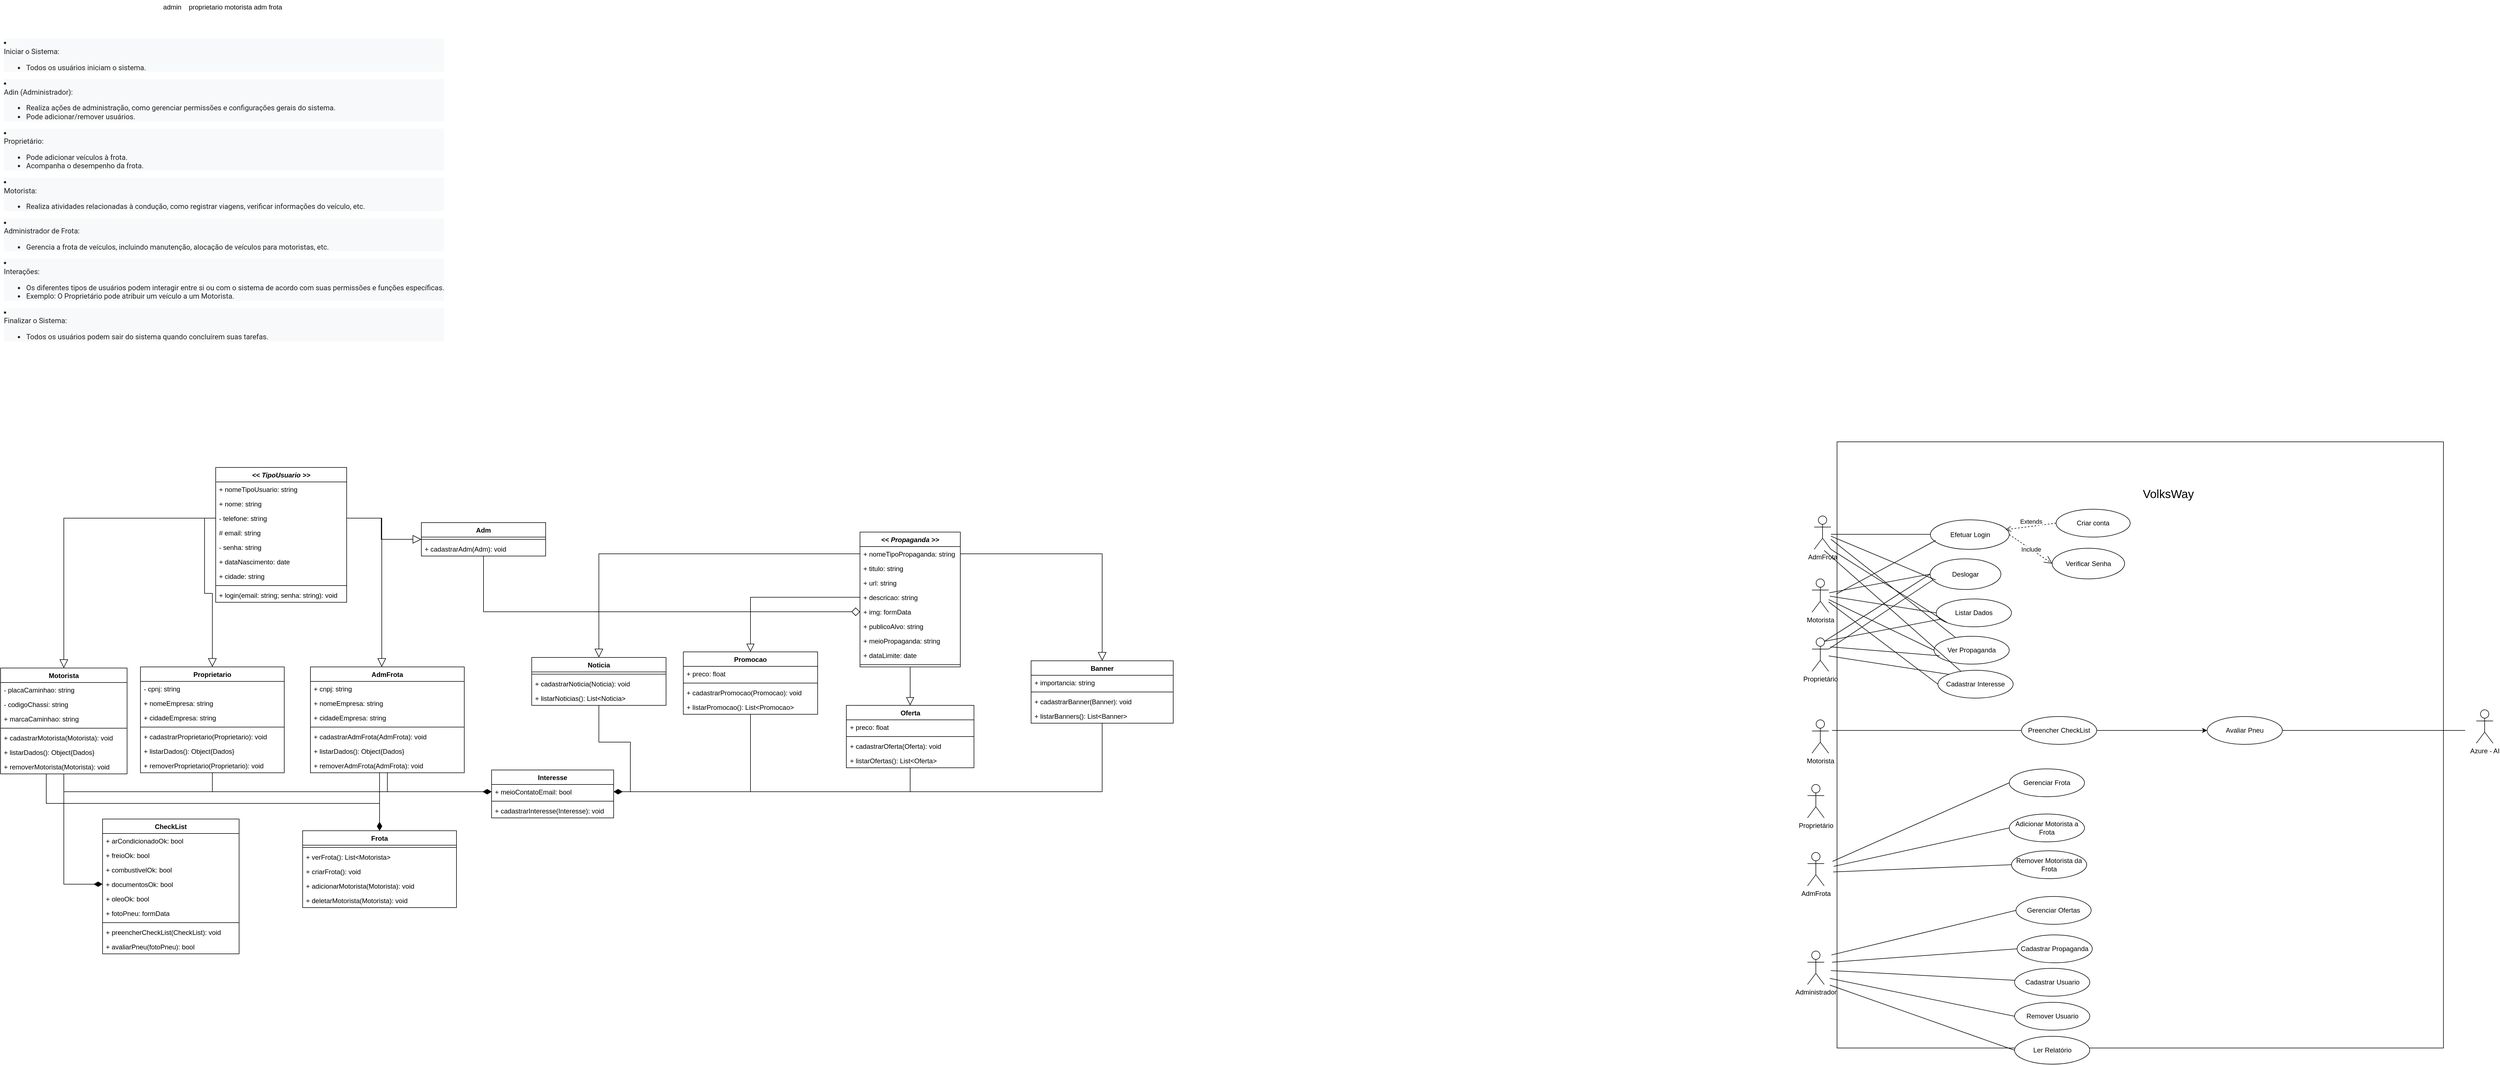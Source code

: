 <mxfile version="22.0.4" type="google">
  <diagram name="Página-1" id="E_1ykSsJVHaIM4XtL_8N">
    <mxGraphModel dx="1050" dy="1735" grid="0" gridSize="10" guides="1" tooltips="1" connect="1" arrows="1" fold="1" page="1" pageScale="1" pageWidth="827" pageHeight="1169" background="#ffffff" math="0" shadow="0">
      <root>
        <mxCell id="0" />
        <mxCell id="1" parent="0" />
        <mxCell id="jJXgG4rLRoXzvj5hFdKj-1" value="&lt;i&gt;&amp;lt;&amp;lt; TipoUsuario &amp;gt;&amp;gt;&lt;/i&gt;" style="swimlane;fontStyle=1;align=center;verticalAlign=top;childLayout=stackLayout;horizontal=1;startSize=26;horizontalStack=0;resizeParent=1;resizeParentMax=0;resizeLast=0;collapsible=1;marginBottom=0;whiteSpace=wrap;html=1;" parent="1" vertex="1">
          <mxGeometry x="452" y="-188" width="235" height="242" as="geometry" />
        </mxCell>
        <mxCell id="jJXgG4rLRoXzvj5hFdKj-2" value="+ nomeTipoUsuario: string" style="text;strokeColor=none;fillColor=none;align=left;verticalAlign=top;spacingLeft=4;spacingRight=4;overflow=hidden;rotatable=0;points=[[0,0.5],[1,0.5]];portConstraint=eastwest;whiteSpace=wrap;html=1;" parent="jJXgG4rLRoXzvj5hFdKj-1" vertex="1">
          <mxGeometry y="26" width="235" height="26" as="geometry" />
        </mxCell>
        <mxCell id="MscmROhSxtaktcneTCmm-2" value="+ nome: string" style="text;strokeColor=none;fillColor=none;align=left;verticalAlign=top;spacingLeft=4;spacingRight=4;overflow=hidden;rotatable=0;points=[[0,0.5],[1,0.5]];portConstraint=eastwest;whiteSpace=wrap;html=1;" parent="jJXgG4rLRoXzvj5hFdKj-1" vertex="1">
          <mxGeometry y="52" width="235" height="26" as="geometry" />
        </mxCell>
        <mxCell id="TmPLYbP-e1_Jye6LUo64-3" value="- telefone: string" style="text;strokeColor=none;fillColor=none;align=left;verticalAlign=top;spacingLeft=4;spacingRight=4;overflow=hidden;rotatable=0;points=[[0,0.5],[1,0.5]];portConstraint=eastwest;whiteSpace=wrap;html=1;" parent="jJXgG4rLRoXzvj5hFdKj-1" vertex="1">
          <mxGeometry y="78" width="235" height="26" as="geometry" />
        </mxCell>
        <mxCell id="TmPLYbP-e1_Jye6LUo64-4" value="# email: string" style="text;strokeColor=none;fillColor=none;align=left;verticalAlign=top;spacingLeft=4;spacingRight=4;overflow=hidden;rotatable=0;points=[[0,0.5],[1,0.5]];portConstraint=eastwest;whiteSpace=wrap;html=1;" parent="jJXgG4rLRoXzvj5hFdKj-1" vertex="1">
          <mxGeometry y="104" width="235" height="26" as="geometry" />
        </mxCell>
        <mxCell id="TmPLYbP-e1_Jye6LUo64-17" value="- senha: string" style="text;strokeColor=none;fillColor=none;align=left;verticalAlign=top;spacingLeft=4;spacingRight=4;overflow=hidden;rotatable=0;points=[[0,0.5],[1,0.5]];portConstraint=eastwest;whiteSpace=wrap;html=1;" parent="jJXgG4rLRoXzvj5hFdKj-1" vertex="1">
          <mxGeometry y="130" width="235" height="26" as="geometry" />
        </mxCell>
        <mxCell id="TmPLYbP-e1_Jye6LUo64-5" value="+ dataNascimento: date" style="text;strokeColor=none;fillColor=none;align=left;verticalAlign=top;spacingLeft=4;spacingRight=4;overflow=hidden;rotatable=0;points=[[0,0.5],[1,0.5]];portConstraint=eastwest;whiteSpace=wrap;html=1;" parent="jJXgG4rLRoXzvj5hFdKj-1" vertex="1">
          <mxGeometry y="156" width="235" height="26" as="geometry" />
        </mxCell>
        <mxCell id="V9j87DmK7X5E1ELELctv-38" value="+ cidade: string" style="text;strokeColor=none;fillColor=none;align=left;verticalAlign=top;spacingLeft=4;spacingRight=4;overflow=hidden;rotatable=0;points=[[0,0.5],[1,0.5]];portConstraint=eastwest;whiteSpace=wrap;html=1;" parent="jJXgG4rLRoXzvj5hFdKj-1" vertex="1">
          <mxGeometry y="182" width="235" height="26" as="geometry" />
        </mxCell>
        <mxCell id="jJXgG4rLRoXzvj5hFdKj-3" value="" style="line;strokeWidth=1;fillColor=none;align=left;verticalAlign=middle;spacingTop=-1;spacingLeft=3;spacingRight=3;rotatable=0;labelPosition=right;points=[];portConstraint=eastwest;strokeColor=inherit;" parent="jJXgG4rLRoXzvj5hFdKj-1" vertex="1">
          <mxGeometry y="208" width="235" height="8" as="geometry" />
        </mxCell>
        <mxCell id="MscmROhSxtaktcneTCmm-66" value="+ login(email: string; senha: string): void" style="text;strokeColor=none;fillColor=none;align=left;verticalAlign=top;spacingLeft=4;spacingRight=4;overflow=hidden;rotatable=0;points=[[0,0.5],[1,0.5]];portConstraint=eastwest;whiteSpace=wrap;html=1;" parent="jJXgG4rLRoXzvj5hFdKj-1" vertex="1">
          <mxGeometry y="216" width="235" height="26" as="geometry" />
        </mxCell>
        <mxCell id="MscmROhSxtaktcneTCmm-70" style="edgeStyle=orthogonalEdgeStyle;rounded=0;orthogonalLoop=1;jettySize=auto;html=1;entryX=0;entryY=0.5;entryDx=0;entryDy=0;endArrow=diamondThin;endFill=1;endSize=13;" parent="1" source="V9j87DmK7X5E1ELELctv-1" target="MscmROhSxtaktcneTCmm-53" edge="1">
          <mxGeometry relative="1" as="geometry" />
        </mxCell>
        <mxCell id="jyR6pTjeSXjP06zTGKZR-30" style="edgeStyle=orthogonalEdgeStyle;rounded=0;orthogonalLoop=1;jettySize=auto;html=1;endArrow=diamondThin;endFill=1;endSize=13;strokeWidth=1;startSize=13;" parent="1" source="V9j87DmK7X5E1ELELctv-1" target="jyR6pTjeSXjP06zTGKZR-7" edge="1">
          <mxGeometry relative="1" as="geometry">
            <Array as="points">
              <mxPoint x="746" y="381" />
              <mxPoint x="746" y="381" />
            </Array>
          </mxGeometry>
        </mxCell>
        <mxCell id="V9j87DmK7X5E1ELELctv-1" value="AdmFrota" style="swimlane;fontStyle=1;align=center;verticalAlign=top;childLayout=stackLayout;horizontal=1;startSize=26;horizontalStack=0;resizeParent=1;resizeParentMax=0;resizeLast=0;collapsible=1;marginBottom=0;whiteSpace=wrap;html=1;" parent="1" vertex="1">
          <mxGeometry x="622" y="170" width="276" height="190" as="geometry" />
        </mxCell>
        <mxCell id="V9j87DmK7X5E1ELELctv-2" value="+ cnpj: string" style="text;strokeColor=none;fillColor=none;align=left;verticalAlign=top;spacingLeft=4;spacingRight=4;overflow=hidden;rotatable=0;points=[[0,0.5],[1,0.5]];portConstraint=eastwest;whiteSpace=wrap;html=1;" parent="V9j87DmK7X5E1ELELctv-1" vertex="1">
          <mxGeometry y="26" width="276" height="26" as="geometry" />
        </mxCell>
        <mxCell id="MscmROhSxtaktcneTCmm-7" value="+&amp;nbsp;nomeEmpresa: string" style="text;strokeColor=none;fillColor=none;align=left;verticalAlign=top;spacingLeft=4;spacingRight=4;overflow=hidden;rotatable=0;points=[[0,0.5],[1,0.5]];portConstraint=eastwest;whiteSpace=wrap;html=1;" parent="V9j87DmK7X5E1ELELctv-1" vertex="1">
          <mxGeometry y="52" width="276" height="26" as="geometry" />
        </mxCell>
        <mxCell id="MscmROhSxtaktcneTCmm-10" value="+ cidadeEmpresa: string" style="text;strokeColor=none;fillColor=none;align=left;verticalAlign=top;spacingLeft=4;spacingRight=4;overflow=hidden;rotatable=0;points=[[0,0.5],[1,0.5]];portConstraint=eastwest;whiteSpace=wrap;html=1;" parent="V9j87DmK7X5E1ELELctv-1" vertex="1">
          <mxGeometry y="78" width="276" height="26" as="geometry" />
        </mxCell>
        <mxCell id="V9j87DmK7X5E1ELELctv-3" value="" style="line;strokeWidth=1;fillColor=none;align=left;verticalAlign=middle;spacingTop=-1;spacingLeft=3;spacingRight=3;rotatable=0;labelPosition=right;points=[];portConstraint=eastwest;strokeColor=inherit;" parent="V9j87DmK7X5E1ELELctv-1" vertex="1">
          <mxGeometry y="104" width="276" height="8" as="geometry" />
        </mxCell>
        <mxCell id="V9j87DmK7X5E1ELELctv-4" value="+ cadastrarAdmFrota(AdmFrota): void" style="text;strokeColor=none;fillColor=none;align=left;verticalAlign=top;spacingLeft=4;spacingRight=4;overflow=hidden;rotatable=0;points=[[0,0.5],[1,0.5]];portConstraint=eastwest;whiteSpace=wrap;html=1;" parent="V9j87DmK7X5E1ELELctv-1" vertex="1">
          <mxGeometry y="112" width="276" height="26" as="geometry" />
        </mxCell>
        <mxCell id="MscmROhSxtaktcneTCmm-67" value="+ listarDados(): Object{Dados}" style="text;strokeColor=none;fillColor=none;align=left;verticalAlign=top;spacingLeft=4;spacingRight=4;overflow=hidden;rotatable=0;points=[[0,0.5],[1,0.5]];portConstraint=eastwest;whiteSpace=wrap;html=1;" parent="V9j87DmK7X5E1ELELctv-1" vertex="1">
          <mxGeometry y="138" width="276" height="26" as="geometry" />
        </mxCell>
        <mxCell id="jyR6pTjeSXjP06zTGKZR-2" value="+ removerAdmFrota(AdmFrota): void" style="text;strokeColor=none;fillColor=none;align=left;verticalAlign=top;spacingLeft=4;spacingRight=4;overflow=hidden;rotatable=0;points=[[0,0.5],[1,0.5]];portConstraint=eastwest;whiteSpace=wrap;html=1;" parent="V9j87DmK7X5E1ELELctv-1" vertex="1">
          <mxGeometry y="164" width="276" height="26" as="geometry" />
        </mxCell>
        <mxCell id="MscmROhSxtaktcneTCmm-71" style="edgeStyle=orthogonalEdgeStyle;rounded=0;orthogonalLoop=1;jettySize=auto;html=1;entryX=0;entryY=0.5;entryDx=0;entryDy=0;endArrow=diamondThin;endFill=1;endSize=13;" parent="1" source="V9j87DmK7X5E1ELELctv-5" target="MscmROhSxtaktcneTCmm-53" edge="1">
          <mxGeometry relative="1" as="geometry">
            <mxPoint x="496" y="706.0" as="targetPoint" />
          </mxGeometry>
        </mxCell>
        <mxCell id="V9j87DmK7X5E1ELELctv-5" value="Proprietario" style="swimlane;fontStyle=1;align=center;verticalAlign=top;childLayout=stackLayout;horizontal=1;startSize=26;horizontalStack=0;resizeParent=1;resizeParentMax=0;resizeLast=0;collapsible=1;marginBottom=0;whiteSpace=wrap;html=1;" parent="1" vertex="1">
          <mxGeometry x="317" y="170" width="258" height="190" as="geometry" />
        </mxCell>
        <mxCell id="V9j87DmK7X5E1ELELctv-6" value="- cpnj: string" style="text;strokeColor=none;fillColor=none;align=left;verticalAlign=top;spacingLeft=4;spacingRight=4;overflow=hidden;rotatable=0;points=[[0,0.5],[1,0.5]];portConstraint=eastwest;whiteSpace=wrap;html=1;" parent="V9j87DmK7X5E1ELELctv-5" vertex="1">
          <mxGeometry y="26" width="258" height="26" as="geometry" />
        </mxCell>
        <mxCell id="MscmROhSxtaktcneTCmm-5" value="+&amp;nbsp;nomeEmpresa: string" style="text;strokeColor=none;fillColor=none;align=left;verticalAlign=top;spacingLeft=4;spacingRight=4;overflow=hidden;rotatable=0;points=[[0,0.5],[1,0.5]];portConstraint=eastwest;whiteSpace=wrap;html=1;" parent="V9j87DmK7X5E1ELELctv-5" vertex="1">
          <mxGeometry y="52" width="258" height="26" as="geometry" />
        </mxCell>
        <mxCell id="MscmROhSxtaktcneTCmm-6" value="+ cidadeEmpresa: string" style="text;strokeColor=none;fillColor=none;align=left;verticalAlign=top;spacingLeft=4;spacingRight=4;overflow=hidden;rotatable=0;points=[[0,0.5],[1,0.5]];portConstraint=eastwest;whiteSpace=wrap;html=1;" parent="V9j87DmK7X5E1ELELctv-5" vertex="1">
          <mxGeometry y="78" width="258" height="26" as="geometry" />
        </mxCell>
        <mxCell id="V9j87DmK7X5E1ELELctv-7" value="" style="line;strokeWidth=1;fillColor=none;align=left;verticalAlign=middle;spacingTop=-1;spacingLeft=3;spacingRight=3;rotatable=0;labelPosition=right;points=[];portConstraint=eastwest;strokeColor=inherit;" parent="V9j87DmK7X5E1ELELctv-5" vertex="1">
          <mxGeometry y="104" width="258" height="8" as="geometry" />
        </mxCell>
        <mxCell id="V9j87DmK7X5E1ELELctv-8" value="+ cadastrarProprietario(Proprietario): void" style="text;strokeColor=none;fillColor=none;align=left;verticalAlign=top;spacingLeft=4;spacingRight=4;overflow=hidden;rotatable=0;points=[[0,0.5],[1,0.5]];portConstraint=eastwest;whiteSpace=wrap;html=1;" parent="V9j87DmK7X5E1ELELctv-5" vertex="1">
          <mxGeometry y="112" width="258" height="26" as="geometry" />
        </mxCell>
        <mxCell id="MscmROhSxtaktcneTCmm-68" value="+ listarDados(): Object{Dados}" style="text;strokeColor=none;fillColor=none;align=left;verticalAlign=top;spacingLeft=4;spacingRight=4;overflow=hidden;rotatable=0;points=[[0,0.5],[1,0.5]];portConstraint=eastwest;whiteSpace=wrap;html=1;" parent="V9j87DmK7X5E1ELELctv-5" vertex="1">
          <mxGeometry y="138" width="258" height="26" as="geometry" />
        </mxCell>
        <mxCell id="jyR6pTjeSXjP06zTGKZR-3" value="+ removerProprietario(Proprietario): void" style="text;strokeColor=none;fillColor=none;align=left;verticalAlign=top;spacingLeft=4;spacingRight=4;overflow=hidden;rotatable=0;points=[[0,0.5],[1,0.5]];portConstraint=eastwest;whiteSpace=wrap;html=1;" parent="V9j87DmK7X5E1ELELctv-5" vertex="1">
          <mxGeometry y="164" width="258" height="26" as="geometry" />
        </mxCell>
        <mxCell id="MscmROhSxtaktcneTCmm-73" style="edgeStyle=orthogonalEdgeStyle;rounded=0;orthogonalLoop=1;jettySize=auto;html=1;entryX=0;entryY=0.5;entryDx=0;entryDy=0;strokeWidth=1;endArrow=diamondThin;endFill=1;endSize=13;" parent="1" source="V9j87DmK7X5E1ELELctv-9" target="MscmROhSxtaktcneTCmm-53" edge="1">
          <mxGeometry relative="1" as="geometry" />
        </mxCell>
        <mxCell id="MscmROhSxtaktcneTCmm-82" style="edgeStyle=orthogonalEdgeStyle;rounded=0;orthogonalLoop=1;jettySize=auto;html=1;entryX=0;entryY=0.5;entryDx=0;entryDy=0;endArrow=diamondThin;endFill=1;endSize=13;" parent="1" source="V9j87DmK7X5E1ELELctv-9" target="MscmROhSxtaktcneTCmm-85" edge="1">
          <mxGeometry relative="1" as="geometry" />
        </mxCell>
        <mxCell id="jyR6pTjeSXjP06zTGKZR-31" style="edgeStyle=orthogonalEdgeStyle;rounded=0;orthogonalLoop=1;jettySize=auto;html=1;endArrow=diamondThin;endFill=1;endSize=13;" parent="1" source="V9j87DmK7X5E1ELELctv-9" target="jyR6pTjeSXjP06zTGKZR-7" edge="1">
          <mxGeometry relative="1" as="geometry">
            <Array as="points">
              <mxPoint x="148" y="415" />
              <mxPoint x="746" y="415" />
            </Array>
          </mxGeometry>
        </mxCell>
        <mxCell id="V9j87DmK7X5E1ELELctv-9" value="Motorista" style="swimlane;fontStyle=1;align=center;verticalAlign=top;childLayout=stackLayout;horizontal=1;startSize=26;horizontalStack=0;resizeParent=1;resizeParentMax=0;resizeLast=0;collapsible=1;marginBottom=0;whiteSpace=wrap;html=1;" parent="1" vertex="1">
          <mxGeometry x="66" y="172" width="227" height="190" as="geometry" />
        </mxCell>
        <mxCell id="V9j87DmK7X5E1ELELctv-10" value="- placaCaminhao: string" style="text;strokeColor=none;fillColor=none;align=left;verticalAlign=top;spacingLeft=4;spacingRight=4;overflow=hidden;rotatable=0;points=[[0,0.5],[1,0.5]];portConstraint=eastwest;whiteSpace=wrap;html=1;" parent="V9j87DmK7X5E1ELELctv-9" vertex="1">
          <mxGeometry y="26" width="227" height="26" as="geometry" />
        </mxCell>
        <mxCell id="MscmROhSxtaktcneTCmm-3" value="- codigoChassi: string" style="text;strokeColor=none;fillColor=none;align=left;verticalAlign=top;spacingLeft=4;spacingRight=4;overflow=hidden;rotatable=0;points=[[0,0.5],[1,0.5]];portConstraint=eastwest;whiteSpace=wrap;html=1;" parent="V9j87DmK7X5E1ELELctv-9" vertex="1">
          <mxGeometry y="52" width="227" height="26" as="geometry" />
        </mxCell>
        <mxCell id="MscmROhSxtaktcneTCmm-4" value="+ marcaCaminhao: string" style="text;strokeColor=none;fillColor=none;align=left;verticalAlign=top;spacingLeft=4;spacingRight=4;overflow=hidden;rotatable=0;points=[[0,0.5],[1,0.5]];portConstraint=eastwest;whiteSpace=wrap;html=1;" parent="V9j87DmK7X5E1ELELctv-9" vertex="1">
          <mxGeometry y="78" width="227" height="26" as="geometry" />
        </mxCell>
        <mxCell id="V9j87DmK7X5E1ELELctv-11" value="" style="line;strokeWidth=1;fillColor=none;align=left;verticalAlign=middle;spacingTop=-1;spacingLeft=3;spacingRight=3;rotatable=0;labelPosition=right;points=[];portConstraint=eastwest;strokeColor=inherit;" parent="V9j87DmK7X5E1ELELctv-9" vertex="1">
          <mxGeometry y="104" width="227" height="8" as="geometry" />
        </mxCell>
        <mxCell id="V9j87DmK7X5E1ELELctv-12" value="+ cadastrarMotorista(Motorista): void" style="text;strokeColor=none;fillColor=none;align=left;verticalAlign=top;spacingLeft=4;spacingRight=4;overflow=hidden;rotatable=0;points=[[0,0.5],[1,0.5]];portConstraint=eastwest;whiteSpace=wrap;html=1;" parent="V9j87DmK7X5E1ELELctv-9" vertex="1">
          <mxGeometry y="112" width="227" height="26" as="geometry" />
        </mxCell>
        <mxCell id="MscmROhSxtaktcneTCmm-69" value="+ listarDados(): Object{Dados}" style="text;strokeColor=none;fillColor=none;align=left;verticalAlign=top;spacingLeft=4;spacingRight=4;overflow=hidden;rotatable=0;points=[[0,0.5],[1,0.5]];portConstraint=eastwest;whiteSpace=wrap;html=1;" parent="V9j87DmK7X5E1ELELctv-9" vertex="1">
          <mxGeometry y="138" width="227" height="26" as="geometry" />
        </mxCell>
        <mxCell id="jyR6pTjeSXjP06zTGKZR-4" value="+ removerMotorista(Motorista): void" style="text;strokeColor=none;fillColor=none;align=left;verticalAlign=top;spacingLeft=4;spacingRight=4;overflow=hidden;rotatable=0;points=[[0,0.5],[1,0.5]];portConstraint=eastwest;whiteSpace=wrap;html=1;" parent="V9j87DmK7X5E1ELELctv-9" vertex="1">
          <mxGeometry y="164" width="227" height="26" as="geometry" />
        </mxCell>
        <mxCell id="MscmROhSxtaktcneTCmm-46" style="edgeStyle=orthogonalEdgeStyle;rounded=0;orthogonalLoop=1;jettySize=auto;html=1;endArrow=diamond;endFill=0;endSize=13;" parent="1" source="V9j87DmK7X5E1ELELctv-13" target="MscmROhSxtaktcneTCmm-43" edge="1">
          <mxGeometry relative="1" as="geometry" />
        </mxCell>
        <mxCell id="V9j87DmK7X5E1ELELctv-13" value="Adm" style="swimlane;fontStyle=1;align=center;verticalAlign=top;childLayout=stackLayout;horizontal=1;startSize=26;horizontalStack=0;resizeParent=1;resizeParentMax=0;resizeLast=0;collapsible=1;marginBottom=0;whiteSpace=wrap;html=1;" parent="1" vertex="1">
          <mxGeometry x="821" y="-89" width="223" height="60" as="geometry" />
        </mxCell>
        <mxCell id="V9j87DmK7X5E1ELELctv-15" value="" style="line;strokeWidth=1;fillColor=none;align=left;verticalAlign=middle;spacingTop=-1;spacingLeft=3;spacingRight=3;rotatable=0;labelPosition=right;points=[];portConstraint=eastwest;strokeColor=inherit;" parent="V9j87DmK7X5E1ELELctv-13" vertex="1">
          <mxGeometry y="26" width="223" height="8" as="geometry" />
        </mxCell>
        <mxCell id="V9j87DmK7X5E1ELELctv-16" value="+ cadastrarAdm(Adm): void" style="text;strokeColor=none;fillColor=none;align=left;verticalAlign=top;spacingLeft=4;spacingRight=4;overflow=hidden;rotatable=0;points=[[0,0.5],[1,0.5]];portConstraint=eastwest;whiteSpace=wrap;html=1;" parent="V9j87DmK7X5E1ELELctv-13" vertex="1">
          <mxGeometry y="34" width="223" height="26" as="geometry" />
        </mxCell>
        <mxCell id="MscmROhSxtaktcneTCmm-74" style="edgeStyle=orthogonalEdgeStyle;rounded=0;orthogonalLoop=1;jettySize=auto;html=1;entryX=1;entryY=0.5;entryDx=0;entryDy=0;endSize=13;endArrow=diamondThin;endFill=1;" parent="1" source="V9j87DmK7X5E1ELELctv-17" target="MscmROhSxtaktcneTCmm-53" edge="1">
          <mxGeometry relative="1" as="geometry" />
        </mxCell>
        <mxCell id="V9j87DmK7X5E1ELELctv-17" value="Noticia" style="swimlane;fontStyle=1;align=center;verticalAlign=top;childLayout=stackLayout;horizontal=1;startSize=26;horizontalStack=0;resizeParent=1;resizeParentMax=0;resizeLast=0;collapsible=1;marginBottom=0;whiteSpace=wrap;html=1;" parent="1" vertex="1">
          <mxGeometry x="1019" y="153" width="241" height="86" as="geometry" />
        </mxCell>
        <mxCell id="V9j87DmK7X5E1ELELctv-19" value="" style="line;strokeWidth=1;fillColor=none;align=left;verticalAlign=middle;spacingTop=-1;spacingLeft=3;spacingRight=3;rotatable=0;labelPosition=right;points=[];portConstraint=eastwest;strokeColor=inherit;" parent="V9j87DmK7X5E1ELELctv-17" vertex="1">
          <mxGeometry y="26" width="241" height="8" as="geometry" />
        </mxCell>
        <mxCell id="V9j87DmK7X5E1ELELctv-20" value="+ cadastrarNoticia(Noticia): void" style="text;strokeColor=none;fillColor=none;align=left;verticalAlign=top;spacingLeft=4;spacingRight=4;overflow=hidden;rotatable=0;points=[[0,0.5],[1,0.5]];portConstraint=eastwest;whiteSpace=wrap;html=1;" parent="V9j87DmK7X5E1ELELctv-17" vertex="1">
          <mxGeometry y="34" width="241" height="26" as="geometry" />
        </mxCell>
        <mxCell id="MscmROhSxtaktcneTCmm-56" value="+ listarNoticias(): List&amp;lt;Noticia&amp;gt;&amp;nbsp;" style="text;strokeColor=none;fillColor=none;align=left;verticalAlign=top;spacingLeft=4;spacingRight=4;overflow=hidden;rotatable=0;points=[[0,0.5],[1,0.5]];portConstraint=eastwest;whiteSpace=wrap;html=1;" parent="V9j87DmK7X5E1ELELctv-17" vertex="1">
          <mxGeometry y="60" width="241" height="26" as="geometry" />
        </mxCell>
        <mxCell id="MscmROhSxtaktcneTCmm-75" style="edgeStyle=orthogonalEdgeStyle;rounded=0;orthogonalLoop=1;jettySize=auto;html=1;endArrow=diamondThin;endFill=1;endSize=13;" parent="1" source="V9j87DmK7X5E1ELELctv-21" target="MscmROhSxtaktcneTCmm-53" edge="1">
          <mxGeometry relative="1" as="geometry" />
        </mxCell>
        <mxCell id="V9j87DmK7X5E1ELELctv-21" value="Promocao" style="swimlane;fontStyle=1;align=center;verticalAlign=top;childLayout=stackLayout;horizontal=1;startSize=26;horizontalStack=0;resizeParent=1;resizeParentMax=0;resizeLast=0;collapsible=1;marginBottom=0;whiteSpace=wrap;html=1;" parent="1" vertex="1">
          <mxGeometry x="1291" y="143" width="241" height="112" as="geometry" />
        </mxCell>
        <mxCell id="MscmROhSxtaktcneTCmm-34" value="+ preco: float" style="text;strokeColor=none;fillColor=none;align=left;verticalAlign=top;spacingLeft=4;spacingRight=4;overflow=hidden;rotatable=0;points=[[0,0.5],[1,0.5]];portConstraint=eastwest;whiteSpace=wrap;html=1;" parent="V9j87DmK7X5E1ELELctv-21" vertex="1">
          <mxGeometry y="26" width="241" height="26" as="geometry" />
        </mxCell>
        <mxCell id="V9j87DmK7X5E1ELELctv-23" value="" style="line;strokeWidth=1;fillColor=none;align=left;verticalAlign=middle;spacingTop=-1;spacingLeft=3;spacingRight=3;rotatable=0;labelPosition=right;points=[];portConstraint=eastwest;strokeColor=inherit;" parent="V9j87DmK7X5E1ELELctv-21" vertex="1">
          <mxGeometry y="52" width="241" height="8" as="geometry" />
        </mxCell>
        <mxCell id="V9j87DmK7X5E1ELELctv-24" value="+ cadastrarPromocao(Promocao): void" style="text;strokeColor=none;fillColor=none;align=left;verticalAlign=top;spacingLeft=4;spacingRight=4;overflow=hidden;rotatable=0;points=[[0,0.5],[1,0.5]];portConstraint=eastwest;whiteSpace=wrap;html=1;" parent="V9j87DmK7X5E1ELELctv-21" vertex="1">
          <mxGeometry y="60" width="241" height="26" as="geometry" />
        </mxCell>
        <mxCell id="MscmROhSxtaktcneTCmm-57" value="+ listarPromocao(): List&amp;lt;Promocao&amp;gt;&amp;nbsp;" style="text;strokeColor=none;fillColor=none;align=left;verticalAlign=top;spacingLeft=4;spacingRight=4;overflow=hidden;rotatable=0;points=[[0,0.5],[1,0.5]];portConstraint=eastwest;whiteSpace=wrap;html=1;" parent="V9j87DmK7X5E1ELELctv-21" vertex="1">
          <mxGeometry y="86" width="241" height="26" as="geometry" />
        </mxCell>
        <mxCell id="MscmROhSxtaktcneTCmm-76" style="edgeStyle=orthogonalEdgeStyle;rounded=0;orthogonalLoop=1;jettySize=auto;html=1;endSize=13;endArrow=diamondThin;endFill=1;" parent="1" source="V9j87DmK7X5E1ELELctv-29" target="MscmROhSxtaktcneTCmm-53" edge="1">
          <mxGeometry relative="1" as="geometry" />
        </mxCell>
        <mxCell id="V9j87DmK7X5E1ELELctv-29" value="Oferta" style="swimlane;fontStyle=1;align=center;verticalAlign=top;childLayout=stackLayout;horizontal=1;startSize=26;horizontalStack=0;resizeParent=1;resizeParentMax=0;resizeLast=0;collapsible=1;marginBottom=0;whiteSpace=wrap;html=1;" parent="1" vertex="1">
          <mxGeometry x="1583.5" y="239" width="229" height="112" as="geometry" />
        </mxCell>
        <mxCell id="MscmROhSxtaktcneTCmm-48" value="+ preco: float" style="text;strokeColor=none;fillColor=none;align=left;verticalAlign=top;spacingLeft=4;spacingRight=4;overflow=hidden;rotatable=0;points=[[0,0.5],[1,0.5]];portConstraint=eastwest;whiteSpace=wrap;html=1;" parent="V9j87DmK7X5E1ELELctv-29" vertex="1">
          <mxGeometry y="26" width="229" height="26" as="geometry" />
        </mxCell>
        <mxCell id="V9j87DmK7X5E1ELELctv-31" value="" style="line;strokeWidth=1;fillColor=none;align=left;verticalAlign=middle;spacingTop=-1;spacingLeft=3;spacingRight=3;rotatable=0;labelPosition=right;points=[];portConstraint=eastwest;strokeColor=inherit;" parent="V9j87DmK7X5E1ELELctv-29" vertex="1">
          <mxGeometry y="52" width="229" height="8" as="geometry" />
        </mxCell>
        <mxCell id="V9j87DmK7X5E1ELELctv-32" value="+ cadastrarOferta(Oferta): void" style="text;strokeColor=none;fillColor=none;align=left;verticalAlign=top;spacingLeft=4;spacingRight=4;overflow=hidden;rotatable=0;points=[[0,0.5],[1,0.5]];portConstraint=eastwest;whiteSpace=wrap;html=1;" parent="V9j87DmK7X5E1ELELctv-29" vertex="1">
          <mxGeometry y="60" width="229" height="26" as="geometry" />
        </mxCell>
        <mxCell id="MscmROhSxtaktcneTCmm-58" value="+ listarOfertas(): List&amp;lt;Oferta&amp;gt;&amp;nbsp;" style="text;strokeColor=none;fillColor=none;align=left;verticalAlign=top;spacingLeft=4;spacingRight=4;overflow=hidden;rotatable=0;points=[[0,0.5],[1,0.5]];portConstraint=eastwest;whiteSpace=wrap;html=1;" parent="V9j87DmK7X5E1ELELctv-29" vertex="1">
          <mxGeometry y="86" width="229" height="26" as="geometry" />
        </mxCell>
        <mxCell id="MEF3tBxahbzels4HYro4-2" value="&lt;li style=&quot;-webkit-tap-highlight-color: transparent; color: rgba(0, 0, 0, 0.87); font-family: Roboto, Helvetica, Arial, sans-serif; font-size: 13px; background-color: rgb(248, 249, 250);&quot;&gt;&lt;p style=&quot;-webkit-tap-highlight-color: transparent; margin: 0px;&quot;&gt;Iniciar o Sistema:&lt;/p&gt;&lt;ul style=&quot;-webkit-tap-highlight-color: transparent; list-style-position: initial; list-style-image: initial; margin: 1em 0px; padding: 0px 0px 0px 40px;&quot;&gt;&lt;li style=&quot;-webkit-tap-highlight-color: transparent;&quot;&gt;Todos os usuários iniciam o sistema.&lt;/li&gt;&lt;/ul&gt;&lt;/li&gt;&lt;li style=&quot;-webkit-tap-highlight-color: transparent; color: rgba(0, 0, 0, 0.87); font-family: Roboto, Helvetica, Arial, sans-serif; font-size: 13px; background-color: rgb(248, 249, 250);&quot;&gt;&lt;p style=&quot;-webkit-tap-highlight-color: transparent; margin: 0px;&quot;&gt;&lt;span style=&quot;-webkit-tap-highlight-color: transparent;&quot;&gt;Adin (Administrador)&lt;/span&gt;:&lt;/p&gt;&lt;ul style=&quot;-webkit-tap-highlight-color: transparent; list-style-position: initial; list-style-image: initial; margin: 1em 0px; padding: 0px 0px 0px 40px;&quot;&gt;&lt;li style=&quot;-webkit-tap-highlight-color: transparent;&quot;&gt;Realiza ações de administração, como gerenciar permissões e configurações gerais do sistema.&lt;/li&gt;&lt;li style=&quot;-webkit-tap-highlight-color: transparent;&quot;&gt;Pode adicionar/remover usuários.&lt;/li&gt;&lt;/ul&gt;&lt;/li&gt;&lt;li style=&quot;-webkit-tap-highlight-color: transparent; color: rgba(0, 0, 0, 0.87); font-family: Roboto, Helvetica, Arial, sans-serif; font-size: 13px; background-color: rgb(248, 249, 250);&quot;&gt;&lt;p style=&quot;-webkit-tap-highlight-color: transparent; margin: 0px;&quot;&gt;&lt;span style=&quot;-webkit-tap-highlight-color: transparent;&quot;&gt;Proprietário&lt;/span&gt;:&lt;/p&gt;&lt;ul style=&quot;-webkit-tap-highlight-color: transparent; list-style-position: initial; list-style-image: initial; margin: 1em 0px; padding: 0px 0px 0px 40px;&quot;&gt;&lt;li style=&quot;-webkit-tap-highlight-color: transparent;&quot;&gt;Pode adicionar veículos à frota.&lt;/li&gt;&lt;li style=&quot;-webkit-tap-highlight-color: transparent;&quot;&gt;Acompanha o desempenho da frota.&lt;/li&gt;&lt;/ul&gt;&lt;/li&gt;&lt;li style=&quot;-webkit-tap-highlight-color: transparent; color: rgba(0, 0, 0, 0.87); font-family: Roboto, Helvetica, Arial, sans-serif; font-size: 13px; background-color: rgb(248, 249, 250);&quot;&gt;&lt;p style=&quot;-webkit-tap-highlight-color: transparent; margin: 0px;&quot;&gt;&lt;span style=&quot;-webkit-tap-highlight-color: transparent;&quot;&gt;Motorista&lt;/span&gt;:&lt;/p&gt;&lt;ul style=&quot;-webkit-tap-highlight-color: transparent; list-style-position: initial; list-style-image: initial; margin: 1em 0px; padding: 0px 0px 0px 40px;&quot;&gt;&lt;li style=&quot;-webkit-tap-highlight-color: transparent;&quot;&gt;Realiza atividades relacionadas à condução, como registrar viagens, verificar informações do veículo, etc.&lt;/li&gt;&lt;/ul&gt;&lt;/li&gt;&lt;li style=&quot;-webkit-tap-highlight-color: transparent; color: rgba(0, 0, 0, 0.87); font-family: Roboto, Helvetica, Arial, sans-serif; font-size: 13px; background-color: rgb(248, 249, 250);&quot;&gt;&lt;p style=&quot;-webkit-tap-highlight-color: transparent; margin: 0px;&quot;&gt;&lt;span style=&quot;-webkit-tap-highlight-color: transparent;&quot;&gt;Administrador de Frota&lt;/span&gt;:&lt;/p&gt;&lt;ul style=&quot;-webkit-tap-highlight-color: transparent; list-style-position: initial; list-style-image: initial; margin: 1em 0px; padding: 0px 0px 0px 40px;&quot;&gt;&lt;li style=&quot;-webkit-tap-highlight-color: transparent;&quot;&gt;Gerencia a frota de veículos, incluindo manutenção, alocação de veículos para motoristas, etc.&lt;/li&gt;&lt;/ul&gt;&lt;/li&gt;&lt;li style=&quot;-webkit-tap-highlight-color: transparent; color: rgba(0, 0, 0, 0.87); font-family: Roboto, Helvetica, Arial, sans-serif; font-size: 13px; background-color: rgb(248, 249, 250);&quot;&gt;&lt;p style=&quot;-webkit-tap-highlight-color: transparent; margin: 0px;&quot;&gt;&lt;span style=&quot;-webkit-tap-highlight-color: transparent;&quot;&gt;Interações&lt;/span&gt;:&lt;/p&gt;&lt;ul style=&quot;-webkit-tap-highlight-color: transparent; list-style-position: initial; list-style-image: initial; margin: 1em 0px; padding: 0px 0px 0px 40px;&quot;&gt;&lt;li style=&quot;-webkit-tap-highlight-color: transparent;&quot;&gt;Os diferentes tipos de usuários podem interagir entre si ou com o sistema de acordo com suas permissões e funções específicas.&lt;/li&gt;&lt;li style=&quot;-webkit-tap-highlight-color: transparent;&quot;&gt;Exemplo: O Proprietário pode atribuir um veículo a um Motorista.&lt;/li&gt;&lt;/ul&gt;&lt;/li&gt;&lt;li style=&quot;-webkit-tap-highlight-color: transparent; color: rgba(0, 0, 0, 0.87); font-family: Roboto, Helvetica, Arial, sans-serif; font-size: 13px; background-color: rgb(248, 249, 250);&quot;&gt;&lt;p style=&quot;-webkit-tap-highlight-color: transparent; margin: 0px;&quot;&gt;&lt;span style=&quot;-webkit-tap-highlight-color: transparent;&quot;&gt;Finalizar o Sistema&lt;/span&gt;:&lt;/p&gt;&lt;ul style=&quot;-webkit-tap-highlight-color: transparent; list-style-position: initial; list-style-image: initial; margin: 1em 0px; padding: 0px 0px 0px 40px;&quot;&gt;&lt;li style=&quot;-webkit-tap-highlight-color: transparent;&quot;&gt;Todos os usuários podem sair do sistema quando concluírem suas tarefas.&lt;/li&gt;&lt;/ul&gt;&lt;/li&gt;" style="text;html=1;align=left;verticalAlign=middle;resizable=0;points=[];autosize=1;strokeColor=none;fillColor=none;" parent="1" vertex="1">
          <mxGeometry x="70" y="-964" width="806" height="568" as="geometry" />
        </mxCell>
        <mxCell id="MscmROhSxtaktcneTCmm-77" style="edgeStyle=orthogonalEdgeStyle;rounded=0;orthogonalLoop=1;jettySize=auto;html=1;endArrow=diamondThin;endFill=1;endSize=13;" parent="1" source="V9j87DmK7X5E1ELELctv-33" target="MscmROhSxtaktcneTCmm-53" edge="1">
          <mxGeometry relative="1" as="geometry" />
        </mxCell>
        <mxCell id="V9j87DmK7X5E1ELELctv-33" value="Banner" style="swimlane;fontStyle=1;align=center;verticalAlign=top;childLayout=stackLayout;horizontal=1;startSize=26;horizontalStack=0;resizeParent=1;resizeParentMax=0;resizeLast=0;collapsible=1;marginBottom=0;whiteSpace=wrap;html=1;" parent="1" vertex="1">
          <mxGeometry x="1915" y="159" width="255" height="112" as="geometry" />
        </mxCell>
        <mxCell id="MscmROhSxtaktcneTCmm-49" value="+ importancia: string" style="text;strokeColor=none;fillColor=none;align=left;verticalAlign=top;spacingLeft=4;spacingRight=4;overflow=hidden;rotatable=0;points=[[0,0.5],[1,0.5]];portConstraint=eastwest;whiteSpace=wrap;html=1;" parent="V9j87DmK7X5E1ELELctv-33" vertex="1">
          <mxGeometry y="26" width="255" height="26" as="geometry" />
        </mxCell>
        <mxCell id="V9j87DmK7X5E1ELELctv-35" value="" style="line;strokeWidth=1;fillColor=none;align=left;verticalAlign=middle;spacingTop=-1;spacingLeft=3;spacingRight=3;rotatable=0;labelPosition=right;points=[];portConstraint=eastwest;strokeColor=inherit;" parent="V9j87DmK7X5E1ELELctv-33" vertex="1">
          <mxGeometry y="52" width="255" height="8" as="geometry" />
        </mxCell>
        <mxCell id="V9j87DmK7X5E1ELELctv-36" value="+ cadastrarBanner(Banner): void" style="text;strokeColor=none;fillColor=none;align=left;verticalAlign=top;spacingLeft=4;spacingRight=4;overflow=hidden;rotatable=0;points=[[0,0.5],[1,0.5]];portConstraint=eastwest;whiteSpace=wrap;html=1;" parent="V9j87DmK7X5E1ELELctv-33" vertex="1">
          <mxGeometry y="60" width="255" height="26" as="geometry" />
        </mxCell>
        <mxCell id="MscmROhSxtaktcneTCmm-59" value="+ listarBanners(): List&amp;lt;Banner&amp;gt;&amp;nbsp;" style="text;strokeColor=none;fillColor=none;align=left;verticalAlign=top;spacingLeft=4;spacingRight=4;overflow=hidden;rotatable=0;points=[[0,0.5],[1,0.5]];portConstraint=eastwest;whiteSpace=wrap;html=1;" parent="V9j87DmK7X5E1ELELctv-33" vertex="1">
          <mxGeometry y="86" width="255" height="26" as="geometry" />
        </mxCell>
        <mxCell id="MEF3tBxahbzels4HYro4-3" value="admin&amp;nbsp; &amp;nbsp; proprietario motorista adm frota" style="text;html=1;align=center;verticalAlign=middle;resizable=0;points=[];autosize=1;strokeColor=none;fillColor=none;" parent="1" vertex="1">
          <mxGeometry x="348" y="-1027" width="231" height="26" as="geometry" />
        </mxCell>
        <mxCell id="MscmROhSxtaktcneTCmm-11" style="edgeStyle=orthogonalEdgeStyle;rounded=0;orthogonalLoop=1;jettySize=auto;html=1;endArrow=block;endFill=0;endSize=13;" parent="1" source="TmPLYbP-e1_Jye6LUo64-3" target="V9j87DmK7X5E1ELELctv-13" edge="1">
          <mxGeometry relative="1" as="geometry" />
        </mxCell>
        <mxCell id="MscmROhSxtaktcneTCmm-12" style="edgeStyle=orthogonalEdgeStyle;rounded=0;orthogonalLoop=1;jettySize=auto;html=1;exitX=1;exitY=0.5;exitDx=0;exitDy=0;endSize=13;endArrow=block;endFill=0;" parent="1" source="TmPLYbP-e1_Jye6LUo64-3" target="V9j87DmK7X5E1ELELctv-1" edge="1">
          <mxGeometry relative="1" as="geometry">
            <Array as="points">
              <mxPoint x="750" y="-97" />
            </Array>
          </mxGeometry>
        </mxCell>
        <mxCell id="MscmROhSxtaktcneTCmm-13" style="edgeStyle=orthogonalEdgeStyle;rounded=0;orthogonalLoop=1;jettySize=auto;html=1;endArrow=block;endFill=0;endSize=13;" parent="1" source="TmPLYbP-e1_Jye6LUo64-3" target="V9j87DmK7X5E1ELELctv-5" edge="1">
          <mxGeometry relative="1" as="geometry" />
        </mxCell>
        <mxCell id="MscmROhSxtaktcneTCmm-14" style="edgeStyle=orthogonalEdgeStyle;rounded=0;orthogonalLoop=1;jettySize=auto;html=1;endArrow=block;endFill=0;strokeWidth=1;endSize=13;" parent="1" source="TmPLYbP-e1_Jye6LUo64-3" target="V9j87DmK7X5E1ELELctv-9" edge="1">
          <mxGeometry relative="1" as="geometry" />
        </mxCell>
        <mxCell id="MscmROhSxtaktcneTCmm-51" style="edgeStyle=orthogonalEdgeStyle;rounded=0;orthogonalLoop=1;jettySize=auto;html=1;exitX=0.5;exitY=1;exitDx=0;exitDy=0;endSize=12;endArrow=block;endFill=0;" parent="1" source="MscmROhSxtaktcneTCmm-19" target="V9j87DmK7X5E1ELELctv-29" edge="1">
          <mxGeometry relative="1" as="geometry" />
        </mxCell>
        <mxCell id="MscmROhSxtaktcneTCmm-19" value="&lt;i style=&quot;border-color: var(--border-color);&quot;&gt;&amp;lt;&amp;lt; Propaganda &amp;gt;&amp;gt;&lt;/i&gt;" style="swimlane;fontStyle=1;align=center;verticalAlign=top;childLayout=stackLayout;horizontal=1;startSize=26;horizontalStack=0;resizeParent=1;resizeParentMax=0;resizeLast=0;collapsible=1;marginBottom=0;whiteSpace=wrap;html=1;" parent="1" vertex="1">
          <mxGeometry x="1608" y="-72" width="180" height="242" as="geometry" />
        </mxCell>
        <mxCell id="MscmROhSxtaktcneTCmm-20" value="+ nomeTipoPropaganda: string" style="text;strokeColor=none;fillColor=none;align=left;verticalAlign=top;spacingLeft=4;spacingRight=4;overflow=hidden;rotatable=0;points=[[0,0.5],[1,0.5]];portConstraint=eastwest;whiteSpace=wrap;html=1;" parent="MscmROhSxtaktcneTCmm-19" vertex="1">
          <mxGeometry y="26" width="180" height="26" as="geometry" />
        </mxCell>
        <mxCell id="MscmROhSxtaktcneTCmm-40" value="+ titulo: string" style="text;strokeColor=none;fillColor=none;align=left;verticalAlign=top;spacingLeft=4;spacingRight=4;overflow=hidden;rotatable=0;points=[[0,0.5],[1,0.5]];portConstraint=eastwest;whiteSpace=wrap;html=1;" parent="MscmROhSxtaktcneTCmm-19" vertex="1">
          <mxGeometry y="52" width="180" height="26" as="geometry" />
        </mxCell>
        <mxCell id="MscmROhSxtaktcneTCmm-41" value="+ url: string" style="text;strokeColor=none;fillColor=none;align=left;verticalAlign=top;spacingLeft=4;spacingRight=4;overflow=hidden;rotatable=0;points=[[0,0.5],[1,0.5]];portConstraint=eastwest;whiteSpace=wrap;html=1;" parent="MscmROhSxtaktcneTCmm-19" vertex="1">
          <mxGeometry y="78" width="180" height="26" as="geometry" />
        </mxCell>
        <mxCell id="MscmROhSxtaktcneTCmm-42" value="+ descricao: string" style="text;strokeColor=none;fillColor=none;align=left;verticalAlign=top;spacingLeft=4;spacingRight=4;overflow=hidden;rotatable=0;points=[[0,0.5],[1,0.5]];portConstraint=eastwest;whiteSpace=wrap;html=1;" parent="MscmROhSxtaktcneTCmm-19" vertex="1">
          <mxGeometry y="104" width="180" height="26" as="geometry" />
        </mxCell>
        <mxCell id="MscmROhSxtaktcneTCmm-43" value="+ img: formData" style="text;strokeColor=none;fillColor=none;align=left;verticalAlign=top;spacingLeft=4;spacingRight=4;overflow=hidden;rotatable=0;points=[[0,0.5],[1,0.5]];portConstraint=eastwest;whiteSpace=wrap;html=1;" parent="MscmROhSxtaktcneTCmm-19" vertex="1">
          <mxGeometry y="130" width="180" height="26" as="geometry" />
        </mxCell>
        <mxCell id="MscmROhSxtaktcneTCmm-28" value="+ publicoAlvo: string" style="text;strokeColor=none;fillColor=none;align=left;verticalAlign=top;spacingLeft=4;spacingRight=4;overflow=hidden;rotatable=0;points=[[0,0.5],[1,0.5]];portConstraint=eastwest;whiteSpace=wrap;html=1;" parent="MscmROhSxtaktcneTCmm-19" vertex="1">
          <mxGeometry y="156" width="180" height="26" as="geometry" />
        </mxCell>
        <mxCell id="MscmROhSxtaktcneTCmm-30" value="+ meioPropaganda: string" style="text;strokeColor=none;fillColor=none;align=left;verticalAlign=top;spacingLeft=4;spacingRight=4;overflow=hidden;rotatable=0;points=[[0,0.5],[1,0.5]];portConstraint=eastwest;whiteSpace=wrap;html=1;" parent="MscmROhSxtaktcneTCmm-19" vertex="1">
          <mxGeometry y="182" width="180" height="26" as="geometry" />
        </mxCell>
        <mxCell id="MscmROhSxtaktcneTCmm-33" value="+ dataLimite: date" style="text;strokeColor=none;fillColor=none;align=left;verticalAlign=top;spacingLeft=4;spacingRight=4;overflow=hidden;rotatable=0;points=[[0,0.5],[1,0.5]];portConstraint=eastwest;whiteSpace=wrap;html=1;" parent="MscmROhSxtaktcneTCmm-19" vertex="1">
          <mxGeometry y="208" width="180" height="26" as="geometry" />
        </mxCell>
        <mxCell id="MscmROhSxtaktcneTCmm-21" value="" style="line;strokeWidth=1;fillColor=none;align=left;verticalAlign=middle;spacingTop=-1;spacingLeft=3;spacingRight=3;rotatable=0;labelPosition=right;points=[];portConstraint=eastwest;strokeColor=inherit;" parent="MscmROhSxtaktcneTCmm-19" vertex="1">
          <mxGeometry y="234" width="180" height="8" as="geometry" />
        </mxCell>
        <mxCell id="MscmROhSxtaktcneTCmm-23" style="edgeStyle=orthogonalEdgeStyle;rounded=0;orthogonalLoop=1;jettySize=auto;html=1;endSize=13;endArrow=block;endFill=0;" parent="1" source="MscmROhSxtaktcneTCmm-20" target="V9j87DmK7X5E1ELELctv-33" edge="1">
          <mxGeometry relative="1" as="geometry" />
        </mxCell>
        <mxCell id="MscmROhSxtaktcneTCmm-27" style="edgeStyle=orthogonalEdgeStyle;rounded=0;orthogonalLoop=1;jettySize=auto;html=1;endSize=13;endArrow=block;endFill=0;" parent="1" source="MscmROhSxtaktcneTCmm-20" target="V9j87DmK7X5E1ELELctv-17" edge="1">
          <mxGeometry relative="1" as="geometry" />
        </mxCell>
        <mxCell id="MscmROhSxtaktcneTCmm-50" style="edgeStyle=orthogonalEdgeStyle;rounded=0;orthogonalLoop=1;jettySize=auto;html=1;endArrow=block;endFill=0;endSize=12;" parent="1" source="MscmROhSxtaktcneTCmm-42" target="V9j87DmK7X5E1ELELctv-21" edge="1">
          <mxGeometry relative="1" as="geometry" />
        </mxCell>
        <mxCell id="MscmROhSxtaktcneTCmm-52" value="Interesse" style="swimlane;fontStyle=1;align=center;verticalAlign=top;childLayout=stackLayout;horizontal=1;startSize=26;horizontalStack=0;resizeParent=1;resizeParentMax=0;resizeLast=0;collapsible=1;marginBottom=0;whiteSpace=wrap;html=1;" parent="1" vertex="1">
          <mxGeometry x="947" y="355" width="219" height="86" as="geometry" />
        </mxCell>
        <mxCell id="MscmROhSxtaktcneTCmm-53" value="+ meioContatoEmail: bool" style="text;strokeColor=none;fillColor=none;align=left;verticalAlign=top;spacingLeft=4;spacingRight=4;overflow=hidden;rotatable=0;points=[[0,0.5],[1,0.5]];portConstraint=eastwest;whiteSpace=wrap;html=1;" parent="MscmROhSxtaktcneTCmm-52" vertex="1">
          <mxGeometry y="26" width="219" height="26" as="geometry" />
        </mxCell>
        <mxCell id="MscmROhSxtaktcneTCmm-54" value="" style="line;strokeWidth=1;fillColor=none;align=left;verticalAlign=middle;spacingTop=-1;spacingLeft=3;spacingRight=3;rotatable=0;labelPosition=right;points=[];portConstraint=eastwest;strokeColor=inherit;" parent="MscmROhSxtaktcneTCmm-52" vertex="1">
          <mxGeometry y="52" width="219" height="8" as="geometry" />
        </mxCell>
        <mxCell id="MscmROhSxtaktcneTCmm-55" value="+ cadastrarInteresse(Interesse): void" style="text;strokeColor=none;fillColor=none;align=left;verticalAlign=top;spacingLeft=4;spacingRight=4;overflow=hidden;rotatable=0;points=[[0,0.5],[1,0.5]];portConstraint=eastwest;whiteSpace=wrap;html=1;" parent="MscmROhSxtaktcneTCmm-52" vertex="1">
          <mxGeometry y="60" width="219" height="26" as="geometry" />
        </mxCell>
        <mxCell id="MscmROhSxtaktcneTCmm-78" value="CheckList" style="swimlane;fontStyle=1;align=center;verticalAlign=top;childLayout=stackLayout;horizontal=1;startSize=26;horizontalStack=0;resizeParent=1;resizeParentMax=0;resizeLast=0;collapsible=1;marginBottom=0;whiteSpace=wrap;html=1;" parent="1" vertex="1">
          <mxGeometry x="249" y="443" width="245" height="242" as="geometry" />
        </mxCell>
        <mxCell id="MscmROhSxtaktcneTCmm-79" value="+ arCondicionadoOk: bool" style="text;strokeColor=none;fillColor=none;align=left;verticalAlign=top;spacingLeft=4;spacingRight=4;overflow=hidden;rotatable=0;points=[[0,0.5],[1,0.5]];portConstraint=eastwest;whiteSpace=wrap;html=1;" parent="MscmROhSxtaktcneTCmm-78" vertex="1">
          <mxGeometry y="26" width="245" height="26" as="geometry" />
        </mxCell>
        <mxCell id="MscmROhSxtaktcneTCmm-83" value="+ freioOk: bool" style="text;strokeColor=none;fillColor=none;align=left;verticalAlign=top;spacingLeft=4;spacingRight=4;overflow=hidden;rotatable=0;points=[[0,0.5],[1,0.5]];portConstraint=eastwest;whiteSpace=wrap;html=1;" parent="MscmROhSxtaktcneTCmm-78" vertex="1">
          <mxGeometry y="52" width="245" height="26" as="geometry" />
        </mxCell>
        <mxCell id="MscmROhSxtaktcneTCmm-84" value="+ combustivelOk: bool" style="text;strokeColor=none;fillColor=none;align=left;verticalAlign=top;spacingLeft=4;spacingRight=4;overflow=hidden;rotatable=0;points=[[0,0.5],[1,0.5]];portConstraint=eastwest;whiteSpace=wrap;html=1;" parent="MscmROhSxtaktcneTCmm-78" vertex="1">
          <mxGeometry y="78" width="245" height="26" as="geometry" />
        </mxCell>
        <mxCell id="MscmROhSxtaktcneTCmm-85" value="+ documentosOk: bool" style="text;strokeColor=none;fillColor=none;align=left;verticalAlign=top;spacingLeft=4;spacingRight=4;overflow=hidden;rotatable=0;points=[[0,0.5],[1,0.5]];portConstraint=eastwest;whiteSpace=wrap;html=1;" parent="MscmROhSxtaktcneTCmm-78" vertex="1">
          <mxGeometry y="104" width="245" height="26" as="geometry" />
        </mxCell>
        <mxCell id="MscmROhSxtaktcneTCmm-86" value="+ oleoOk: bool" style="text;strokeColor=none;fillColor=none;align=left;verticalAlign=top;spacingLeft=4;spacingRight=4;overflow=hidden;rotatable=0;points=[[0,0.5],[1,0.5]];portConstraint=eastwest;whiteSpace=wrap;html=1;" parent="MscmROhSxtaktcneTCmm-78" vertex="1">
          <mxGeometry y="130" width="245" height="26" as="geometry" />
        </mxCell>
        <mxCell id="MscmROhSxtaktcneTCmm-87" value="+ fotoPneu: formData" style="text;strokeColor=none;fillColor=none;align=left;verticalAlign=top;spacingLeft=4;spacingRight=4;overflow=hidden;rotatable=0;points=[[0,0.5],[1,0.5]];portConstraint=eastwest;whiteSpace=wrap;html=1;" parent="MscmROhSxtaktcneTCmm-78" vertex="1">
          <mxGeometry y="156" width="245" height="26" as="geometry" />
        </mxCell>
        <mxCell id="MscmROhSxtaktcneTCmm-80" value="" style="line;strokeWidth=1;fillColor=none;align=left;verticalAlign=middle;spacingTop=-1;spacingLeft=3;spacingRight=3;rotatable=0;labelPosition=right;points=[];portConstraint=eastwest;strokeColor=inherit;" parent="MscmROhSxtaktcneTCmm-78" vertex="1">
          <mxGeometry y="182" width="245" height="8" as="geometry" />
        </mxCell>
        <mxCell id="MscmROhSxtaktcneTCmm-81" value="+ preencherCheckList(CheckList): void" style="text;strokeColor=none;fillColor=none;align=left;verticalAlign=top;spacingLeft=4;spacingRight=4;overflow=hidden;rotatable=0;points=[[0,0.5],[1,0.5]];portConstraint=eastwest;whiteSpace=wrap;html=1;" parent="MscmROhSxtaktcneTCmm-78" vertex="1">
          <mxGeometry y="190" width="245" height="26" as="geometry" />
        </mxCell>
        <mxCell id="MscmROhSxtaktcneTCmm-88" value="+ avaliarPneu(fotoPneu): bool" style="text;strokeColor=none;fillColor=none;align=left;verticalAlign=top;spacingLeft=4;spacingRight=4;overflow=hidden;rotatable=0;points=[[0,0.5],[1,0.5]];portConstraint=eastwest;whiteSpace=wrap;html=1;" parent="MscmROhSxtaktcneTCmm-78" vertex="1">
          <mxGeometry y="216" width="245" height="26" as="geometry" />
        </mxCell>
        <mxCell id="AXA0dz2DGjW9JzCCCR5X-1" value="Motorista" style="shape=umlActor;verticalLabelPosition=bottom;verticalAlign=top;html=1;outlineConnect=0;" parent="1" vertex="1">
          <mxGeometry x="3316" y="12" width="30" height="60" as="geometry" />
        </mxCell>
        <mxCell id="AXA0dz2DGjW9JzCCCR5X-2" value="" style="whiteSpace=wrap;html=1;aspect=fixed;" parent="1" vertex="1">
          <mxGeometry x="3361" y="-234" width="1088" height="1088" as="geometry" />
        </mxCell>
        <mxCell id="AXA0dz2DGjW9JzCCCR5X-4" value="Efetuar Login" style="ellipse;whiteSpace=wrap;html=1;" parent="1" vertex="1">
          <mxGeometry x="3528.5" y="-94" width="141.5" height="53" as="geometry" />
        </mxCell>
        <mxCell id="S7sCAzORk-QOhM_HDeSV-23" value="Gerenciar Frota" style="ellipse;whiteSpace=wrap;html=1;container=1;" parent="1" vertex="1">
          <mxGeometry x="3670" y="353" width="135" height="50" as="geometry" />
        </mxCell>
        <mxCell id="AXA0dz2DGjW9JzCCCR5X-5" value="Criar conta" style="ellipse;whiteSpace=wrap;html=1;" parent="1" vertex="1">
          <mxGeometry x="3754" y="-113" width="133" height="50" as="geometry" />
        </mxCell>
        <mxCell id="AXA0dz2DGjW9JzCCCR5X-59" value="Azure - AI" style="shape=umlActor;verticalLabelPosition=bottom;verticalAlign=top;html=1;outlineConnect=0;" parent="1" vertex="1">
          <mxGeometry x="4508" y="247" width="30" height="60" as="geometry" />
        </mxCell>
        <mxCell id="AXA0dz2DGjW9JzCCCR5X-32" value="" style="endArrow=none;html=1;rounded=0;entryX=1;entryY=0.5;entryDx=0;entryDy=0;" parent="1" target="AXA0dz2DGjW9JzCCCR5X-67" edge="1">
          <mxGeometry width="50" height="50" relative="1" as="geometry">
            <mxPoint x="4488" y="284" as="sourcePoint" />
            <mxPoint x="4026.0" y="216.5" as="targetPoint" />
          </mxGeometry>
        </mxCell>
        <mxCell id="AXA0dz2DGjW9JzCCCR5X-61" value="Cadastrar Propaganda" style="ellipse;whiteSpace=wrap;html=1;" parent="1" vertex="1">
          <mxGeometry x="3684" y="651" width="135" height="50" as="geometry" />
        </mxCell>
        <mxCell id="G6_LPxKFhh--nMB4hZEc-6" value="Ler Relatório" style="ellipse;whiteSpace=wrap;html=1;" parent="1" vertex="1">
          <mxGeometry x="3679.5" y="833" width="135" height="50" as="geometry" />
        </mxCell>
        <mxCell id="k60ts_K3xVqI0gphMInw-3" value="Listar Dados" style="ellipse;whiteSpace=wrap;html=1;" parent="1" vertex="1">
          <mxGeometry x="3539" y="48" width="135" height="50" as="geometry" />
        </mxCell>
        <mxCell id="AXA0dz2DGjW9JzCCCR5X-66" value="Cadastrar Interesse" style="ellipse;whiteSpace=wrap;html=1;" parent="1" vertex="1">
          <mxGeometry x="3542" y="176" width="135" height="50" as="geometry" />
        </mxCell>
        <mxCell id="AXA0dz2DGjW9JzCCCR5X-60" value="Ver Propaganda" style="ellipse;whiteSpace=wrap;html=1;" parent="1" vertex="1">
          <mxGeometry x="3535" y="115" width="135" height="50" as="geometry" />
        </mxCell>
        <mxCell id="AXA0dz2DGjW9JzCCCR5X-12" value="Administrador" style="shape=umlActor;verticalLabelPosition=bottom;verticalAlign=top;html=1;outlineConnect=0;" parent="1" vertex="1">
          <mxGeometry x="3308" y="680" width="30" height="60" as="geometry" />
        </mxCell>
        <mxCell id="AXA0dz2DGjW9JzCCCR5X-13" value="Motorista" style="shape=umlActor;verticalLabelPosition=bottom;verticalAlign=top;html=1;outlineConnect=0;" parent="1" vertex="1">
          <mxGeometry x="3316" y="265" width="30" height="60" as="geometry" />
        </mxCell>
        <mxCell id="S7sCAzORk-QOhM_HDeSV-21" value="" style="group" parent="1" connectable="0" vertex="1">
          <mxGeometry x="1056" y="-773" width="368" height="233" as="geometry" />
        </mxCell>
        <mxCell id="AXA0dz2DGjW9JzCCCR5X-18" value="Verificar Senha" style="ellipse;whiteSpace=wrap;html=1;" parent="1" vertex="1">
          <mxGeometry x="3747" y="-43" width="130" height="55" as="geometry" />
        </mxCell>
        <mxCell id="AXA0dz2DGjW9JzCCCR5X-21" value="" style="endArrow=none;html=1;rounded=0;entryX=0;entryY=0.5;entryDx=0;entryDy=0;" parent="1" target="AXA0dz2DGjW9JzCCCR5X-7" edge="1">
          <mxGeometry width="50" height="50" relative="1" as="geometry">
            <mxPoint x="3347" y="37" as="sourcePoint" />
            <mxPoint x="3456" y="69" as="targetPoint" />
          </mxGeometry>
        </mxCell>
        <mxCell id="AXA0dz2DGjW9JzCCCR5X-22" value="Extends" style="html=1;verticalAlign=bottom;endArrow=open;dashed=1;endSize=8;rounded=0;exitX=0;exitY=0.5;exitDx=0;exitDy=0;entryX=0.953;entryY=0.333;entryDx=0;entryDy=0;entryPerimeter=0;" parent="1" source="AXA0dz2DGjW9JzCCCR5X-5" target="AXA0dz2DGjW9JzCCCR5X-4" edge="1">
          <mxGeometry relative="1" as="geometry">
            <mxPoint x="3746" y="73.05" as="sourcePoint" />
            <mxPoint x="3666" y="73.05" as="targetPoint" />
          </mxGeometry>
        </mxCell>
        <mxCell id="AXA0dz2DGjW9JzCCCR5X-23" value="Include" style="endArrow=open;endSize=12;dashed=1;html=1;rounded=0;exitX=1;exitY=0.5;exitDx=0;exitDy=0;entryX=0;entryY=0.5;entryDx=0;entryDy=0;" parent="1" source="AXA0dz2DGjW9JzCCCR5X-4" target="AXA0dz2DGjW9JzCCCR5X-18" edge="1">
          <mxGeometry width="160" relative="1" as="geometry">
            <mxPoint x="3656" y="74" as="sourcePoint" />
            <mxPoint x="3816" y="84" as="targetPoint" />
          </mxGeometry>
        </mxCell>
        <mxCell id="AXA0dz2DGjW9JzCCCR5X-54" value="AdmFrota" style="shape=umlActor;verticalLabelPosition=bottom;verticalAlign=top;html=1;outlineConnect=0;" parent="1" vertex="1">
          <mxGeometry x="3308" y="503" width="30" height="60" as="geometry" />
        </mxCell>
        <mxCell id="AXA0dz2DGjW9JzCCCR5X-58" value="Proprietário" style="shape=umlActor;verticalLabelPosition=bottom;verticalAlign=top;html=1;outlineConnect=0;" parent="1" vertex="1">
          <mxGeometry x="3308" y="381" width="30" height="60" as="geometry" />
        </mxCell>
        <mxCell id="AXA0dz2DGjW9JzCCCR5X-68" value="" style="endArrow=none;html=1;rounded=0;" parent="1" source="AXA0dz2DGjW9JzCCCR5X-65" edge="1">
          <mxGeometry width="50" height="50" relative="1" as="geometry">
            <mxPoint x="4315" y="231" as="sourcePoint" />
            <mxPoint x="3352" y="284" as="targetPoint" />
          </mxGeometry>
        </mxCell>
        <mxCell id="k60ts_K3xVqI0gphMInw-7" value="" style="endArrow=none;html=1;rounded=0;entryX=0;entryY=0.5;entryDx=0;entryDy=0;" parent="1" source="AXA0dz2DGjW9JzCCCR5X-1" target="AXA0dz2DGjW9JzCCCR5X-66" edge="1">
          <mxGeometry width="50" height="50" relative="1" as="geometry">
            <mxPoint x="3389" y="97" as="sourcePoint" />
            <mxPoint x="3562" y="121" as="targetPoint" />
          </mxGeometry>
        </mxCell>
        <mxCell id="AXA0dz2DGjW9JzCCCR5X-67" value="Avaliar Pneu" style="ellipse;whiteSpace=wrap;html=1;" parent="1" vertex="1">
          <mxGeometry x="4025" y="259" width="135" height="50" as="geometry" />
        </mxCell>
        <mxCell id="k60ts_K3xVqI0gphMInw-11" value="" style="endArrow=none;html=1;rounded=0;exitX=0;exitY=0.5;exitDx=0;exitDy=0;" parent="1" source="AXA0dz2DGjW9JzCCCR5X-61" edge="1">
          <mxGeometry width="50" height="50" relative="1" as="geometry">
            <mxPoint x="3790" y="693" as="sourcePoint" />
            <mxPoint x="3352" y="700" as="targetPoint" />
          </mxGeometry>
        </mxCell>
        <mxCell id="Ul9M9t-lo2uGHUXiwhLT-7" style="edgeStyle=orthogonalEdgeStyle;rounded=0;orthogonalLoop=1;jettySize=auto;html=1;" parent="1" source="AXA0dz2DGjW9JzCCCR5X-65" target="AXA0dz2DGjW9JzCCCR5X-67" edge="1">
          <mxGeometry relative="1" as="geometry" />
        </mxCell>
        <mxCell id="AXA0dz2DGjW9JzCCCR5X-65" value="Preencher CheckList" style="ellipse;whiteSpace=wrap;html=1;" parent="1" vertex="1">
          <mxGeometry x="3692" y="259" width="135" height="50" as="geometry" />
        </mxCell>
        <mxCell id="faZa6Ax1WDn7L7fosRmD-8" value="" style="endArrow=none;html=1;rounded=0;entryX=0;entryY=0.5;entryDx=0;entryDy=0;" parent="1" source="AXA0dz2DGjW9JzCCCR5X-1" target="AXA0dz2DGjW9JzCCCR5X-60" edge="1">
          <mxGeometry width="50" height="50" relative="1" as="geometry">
            <mxPoint x="3379" y="87" as="sourcePoint" />
            <mxPoint x="3562" y="107" as="targetPoint" />
          </mxGeometry>
        </mxCell>
        <mxCell id="AXA0dz2DGjW9JzCCCR5X-3" value="&lt;font style=&quot;font-size: 21px;&quot;&gt;VolksWay&lt;/font&gt;" style="text;html=1;strokeColor=none;fillColor=none;align=center;verticalAlign=middle;whiteSpace=wrap;rounded=0;" parent="1" vertex="1">
          <mxGeometry x="3904" y="-156" width="103" height="30" as="geometry" />
        </mxCell>
        <mxCell id="faZa6Ax1WDn7L7fosRmD-5" value="" style="endArrow=none;html=1;rounded=0;entryX=0;entryY=0.5;entryDx=0;entryDy=0;" parent="1" target="k60ts_K3xVqI0gphMInw-3" edge="1">
          <mxGeometry width="50" height="50" relative="1" as="geometry">
            <mxPoint x="3348" y="43" as="sourcePoint" />
            <mxPoint x="3564" y="80" as="targetPoint" />
          </mxGeometry>
        </mxCell>
        <mxCell id="AXA0dz2DGjW9JzCCCR5X-7" value="Deslogar" style="ellipse;whiteSpace=wrap;html=1;" parent="1" vertex="1">
          <mxGeometry x="3528" y="-24" width="127" height="55" as="geometry" />
        </mxCell>
        <mxCell id="S7sCAzORk-QOhM_HDeSV-25" value="Cadastrar Usuario" style="ellipse;whiteSpace=wrap;html=1;" parent="1" vertex="1">
          <mxGeometry x="3679.5" y="711" width="135" height="50" as="geometry" />
        </mxCell>
        <mxCell id="S7sCAzORk-QOhM_HDeSV-26" value="Remover Usuario" style="ellipse;whiteSpace=wrap;html=1;" parent="1" vertex="1">
          <mxGeometry x="3679.5" y="772" width="135" height="50" as="geometry" />
        </mxCell>
        <mxCell id="k60ts_K3xVqI0gphMInw-13" value="" style="endArrow=none;html=1;rounded=0;exitX=0;exitY=0.5;exitDx=0;exitDy=0;" parent="1" source="S7sCAzORk-QOhM_HDeSV-23" edge="1">
          <mxGeometry width="50" height="50" relative="1" as="geometry">
            <mxPoint x="3702" y="566" as="sourcePoint" />
            <mxPoint x="3353" y="519" as="targetPoint" />
          </mxGeometry>
        </mxCell>
        <mxCell id="FELkN0qJA2d1Sy9Gp2ts-3" value="" style="endArrow=none;html=1;rounded=0;exitX=0;exitY=0.5;exitDx=0;exitDy=0;" parent="1" source="S7sCAzORk-QOhM_HDeSV-26" edge="1">
          <mxGeometry width="50" height="50" relative="1" as="geometry">
            <mxPoint x="3701" y="768" as="sourcePoint" />
            <mxPoint x="3348" y="729" as="targetPoint" />
          </mxGeometry>
        </mxCell>
        <mxCell id="FELkN0qJA2d1Sy9Gp2ts-5" value="" style="endArrow=none;html=1;rounded=0;exitX=0;exitY=0.5;exitDx=0;exitDy=0;" parent="1" source="Ul9M9t-lo2uGHUXiwhLT-3" edge="1">
          <mxGeometry width="50" height="50" relative="1" as="geometry">
            <mxPoint x="3702" y="694" as="sourcePoint" />
            <mxPoint x="3351" y="687" as="targetPoint" />
          </mxGeometry>
        </mxCell>
        <mxCell id="FELkN0qJA2d1Sy9Gp2ts-4" value="" style="endArrow=none;html=1;rounded=0;exitX=0;exitY=0.5;exitDx=0;exitDy=0;" parent="1" source="G6_LPxKFhh--nMB4hZEc-6" edge="1">
          <mxGeometry width="50" height="50" relative="1" as="geometry">
            <mxPoint x="3699" y="789" as="sourcePoint" />
            <mxPoint x="3348" y="741" as="targetPoint" />
          </mxGeometry>
        </mxCell>
        <mxCell id="FELkN0qJA2d1Sy9Gp2ts-2" value="" style="endArrow=none;html=1;rounded=0;" parent="1" source="S7sCAzORk-QOhM_HDeSV-25" edge="1">
          <mxGeometry width="50" height="50" relative="1" as="geometry">
            <mxPoint x="3708" y="703" as="sourcePoint" />
            <mxPoint x="3350" y="715" as="targetPoint" />
          </mxGeometry>
        </mxCell>
        <mxCell id="Ul9M9t-lo2uGHUXiwhLT-3" value="Gerenciar Ofertas" style="ellipse;whiteSpace=wrap;html=1;" parent="1" vertex="1">
          <mxGeometry x="3682" y="582" width="135" height="50" as="geometry" />
        </mxCell>
        <mxCell id="FELkN0qJA2d1Sy9Gp2ts-6" value="Adicionar Motorista a Frota" style="ellipse;whiteSpace=wrap;html=1;container=1;" parent="1" vertex="1">
          <mxGeometry x="3670" y="434" width="135" height="50" as="geometry" />
        </mxCell>
        <mxCell id="FELkN0qJA2d1Sy9Gp2ts-7" value="" style="endArrow=none;html=1;rounded=0;exitX=0;exitY=0.5;exitDx=0;exitDy=0;" parent="1" source="FELkN0qJA2d1Sy9Gp2ts-6" edge="1">
          <mxGeometry width="50" height="50" relative="1" as="geometry">
            <mxPoint x="3664" y="552" as="sourcePoint" />
            <mxPoint x="3355" y="528" as="targetPoint" />
          </mxGeometry>
        </mxCell>
        <mxCell id="FELkN0qJA2d1Sy9Gp2ts-8" value="Remover Motorista da Frota" style="ellipse;whiteSpace=wrap;html=1;container=1;" parent="1" vertex="1">
          <mxGeometry x="3674" y="500" width="135" height="50" as="geometry" />
        </mxCell>
        <mxCell id="FELkN0qJA2d1Sy9Gp2ts-9" value="" style="endArrow=none;html=1;rounded=0;exitX=0;exitY=0.5;exitDx=0;exitDy=0;" parent="1" source="FELkN0qJA2d1Sy9Gp2ts-8" edge="1">
          <mxGeometry width="50" height="50" relative="1" as="geometry">
            <mxPoint x="3680" y="469" as="sourcePoint" />
            <mxPoint x="3354" y="538" as="targetPoint" />
          </mxGeometry>
        </mxCell>
        <mxCell id="v3qeOgMrorGEp_4jeyQ3-14" style="edgeStyle=orthogonalEdgeStyle;rounded=0;orthogonalLoop=1;jettySize=auto;html=1;endArrow=none;endFill=0;" parent="1" source="uxHfJQ1_qFh3wPPyh2JC-1" target="AXA0dz2DGjW9JzCCCR5X-4" edge="1">
          <mxGeometry relative="1" as="geometry">
            <Array as="points">
              <mxPoint x="3420" y="-68" />
              <mxPoint x="3420" y="-68" />
            </Array>
          </mxGeometry>
        </mxCell>
        <mxCell id="jyR6pTjeSXjP06zTGKZR-7" value="Frota" style="swimlane;fontStyle=1;align=center;verticalAlign=top;childLayout=stackLayout;horizontal=1;startSize=26;horizontalStack=0;resizeParent=1;resizeParentMax=0;resizeLast=0;collapsible=1;marginBottom=0;whiteSpace=wrap;html=1;" parent="1" vertex="1">
          <mxGeometry x="608" y="464" width="276" height="138" as="geometry" />
        </mxCell>
        <mxCell id="jyR6pTjeSXjP06zTGKZR-11" value="" style="line;strokeWidth=1;fillColor=none;align=left;verticalAlign=middle;spacingTop=-1;spacingLeft=3;spacingRight=3;rotatable=0;labelPosition=right;points=[];portConstraint=eastwest;strokeColor=inherit;" parent="jyR6pTjeSXjP06zTGKZR-7" vertex="1">
          <mxGeometry y="26" width="276" height="8" as="geometry" />
        </mxCell>
        <mxCell id="jyR6pTjeSXjP06zTGKZR-14" value="+ verFrota(): List&amp;lt;Motorista&amp;gt;" style="text;strokeColor=none;fillColor=none;align=left;verticalAlign=top;spacingLeft=4;spacingRight=4;overflow=hidden;rotatable=0;points=[[0,0.5],[1,0.5]];portConstraint=eastwest;whiteSpace=wrap;html=1;" parent="jyR6pTjeSXjP06zTGKZR-7" vertex="1">
          <mxGeometry y="34" width="276" height="26" as="geometry" />
        </mxCell>
        <mxCell id="jyR6pTjeSXjP06zTGKZR-27" value="+ criarFrota(): void" style="text;strokeColor=none;fillColor=none;align=left;verticalAlign=top;spacingLeft=4;spacingRight=4;overflow=hidden;rotatable=0;points=[[0,0.5],[1,0.5]];portConstraint=eastwest;whiteSpace=wrap;html=1;" parent="jyR6pTjeSXjP06zTGKZR-7" vertex="1">
          <mxGeometry y="60" width="276" height="26" as="geometry" />
        </mxCell>
        <mxCell id="jyR6pTjeSXjP06zTGKZR-28" value="+ adicionarMotorista(Motorista): void" style="text;strokeColor=none;fillColor=none;align=left;verticalAlign=top;spacingLeft=4;spacingRight=4;overflow=hidden;rotatable=0;points=[[0,0.5],[1,0.5]];portConstraint=eastwest;whiteSpace=wrap;html=1;" parent="jyR6pTjeSXjP06zTGKZR-7" vertex="1">
          <mxGeometry y="86" width="276" height="26" as="geometry" />
        </mxCell>
        <mxCell id="jyR6pTjeSXjP06zTGKZR-29" value="+ deletarMotorista(Motorista): void" style="text;strokeColor=none;fillColor=none;align=left;verticalAlign=top;spacingLeft=4;spacingRight=4;overflow=hidden;rotatable=0;points=[[0,0.5],[1,0.5]];portConstraint=eastwest;whiteSpace=wrap;html=1;" parent="jyR6pTjeSXjP06zTGKZR-7" vertex="1">
          <mxGeometry y="112" width="276" height="26" as="geometry" />
        </mxCell>
        <mxCell id="v3qeOgMrorGEp_4jeyQ3-8" value="" style="endArrow=none;html=1;rounded=0;exitX=0.75;exitY=0.1;exitDx=0;exitDy=0;exitPerimeter=0;" parent="1" source="r9Zt0xanPuOcvBfGDNcm-1" target="k60ts_K3xVqI0gphMInw-3" edge="1">
          <mxGeometry width="50" height="50" relative="1" as="geometry">
            <mxPoint x="3366" y="73" as="sourcePoint" />
            <mxPoint x="3562" y="221" as="targetPoint" />
          </mxGeometry>
        </mxCell>
        <mxCell id="r9Zt0xanPuOcvBfGDNcm-3" value="" style="endArrow=none;html=1;rounded=0;entryX=0;entryY=0.5;entryDx=0;entryDy=0;" parent="1" edge="1">
          <mxGeometry width="50" height="50" relative="1" as="geometry">
            <mxPoint x="3360" y="39" as="sourcePoint" />
            <mxPoint x="3538" y="-57" as="targetPoint" />
          </mxGeometry>
        </mxCell>
        <mxCell id="v3qeOgMrorGEp_4jeyQ3-9" value="" style="endArrow=none;html=1;rounded=0;entryX=0;entryY=0;entryDx=0;entryDy=0;" parent="1" source="r9Zt0xanPuOcvBfGDNcm-1" target="AXA0dz2DGjW9JzCCCR5X-66" edge="1">
          <mxGeometry width="50" height="50" relative="1" as="geometry">
            <mxPoint x="3376" y="83" as="sourcePoint" />
            <mxPoint x="3572" y="231" as="targetPoint" />
          </mxGeometry>
        </mxCell>
        <mxCell id="v3qeOgMrorGEp_4jeyQ3-10" value="" style="endArrow=none;html=1;rounded=0;entryX=0;entryY=0.5;entryDx=0;entryDy=0;exitX=0.75;exitY=0.1;exitDx=0;exitDy=0;exitPerimeter=0;" parent="1" edge="1">
          <mxGeometry width="50" height="50" relative="1" as="geometry">
            <mxPoint x="3349" y="134" as="sourcePoint" />
            <mxPoint x="3545" y="150" as="targetPoint" />
          </mxGeometry>
        </mxCell>
        <mxCell id="v3qeOgMrorGEp_4jeyQ3-12" value="" style="endArrow=none;html=1;rounded=0;entryX=0.039;entryY=0.691;entryDx=0;entryDy=0;exitX=1;exitY=0.333;exitDx=0;exitDy=0;exitPerimeter=0;entryPerimeter=0;" parent="1" source="r9Zt0xanPuOcvBfGDNcm-1" target="AXA0dz2DGjW9JzCCCR5X-7" edge="1">
          <mxGeometry width="50" height="50" relative="1" as="geometry">
            <mxPoint x="3369" y="154" as="sourcePoint" />
            <mxPoint x="3565" y="170" as="targetPoint" />
          </mxGeometry>
        </mxCell>
        <mxCell id="v3qeOgMrorGEp_4jeyQ3-13" value="" style="endArrow=none;html=1;rounded=0;entryX=0;entryY=0.5;entryDx=0;entryDy=0;exitX=0.75;exitY=0.1;exitDx=0;exitDy=0;exitPerimeter=0;" parent="1" source="r9Zt0xanPuOcvBfGDNcm-1" target="AXA0dz2DGjW9JzCCCR5X-7" edge="1">
          <mxGeometry width="50" height="50" relative="1" as="geometry">
            <mxPoint x="3379" y="164" as="sourcePoint" />
            <mxPoint x="3575" y="180" as="targetPoint" />
          </mxGeometry>
        </mxCell>
        <mxCell id="r9Zt0xanPuOcvBfGDNcm-1" value="Proprietário" style="shape=umlActor;verticalLabelPosition=bottom;verticalAlign=top;html=1;outlineConnect=0;" parent="1" vertex="1">
          <mxGeometry x="3316" y="118" width="30" height="60" as="geometry" />
        </mxCell>
        <mxCell id="uxHfJQ1_qFh3wPPyh2JC-1" value="AdmFrota" style="shape=umlActor;verticalLabelPosition=bottom;verticalAlign=top;html=1;outlineConnect=0;" parent="1" vertex="1">
          <mxGeometry x="3320" y="-101" width="30" height="60" as="geometry" />
        </mxCell>
        <mxCell id="v3qeOgMrorGEp_4jeyQ3-17" value="" style="endArrow=none;html=1;rounded=0;entryX=0;entryY=1;entryDx=0;entryDy=0;exitX=1;exitY=1;exitDx=0;exitDy=0;exitPerimeter=0;" parent="1" source="uxHfJQ1_qFh3wPPyh2JC-1" target="k60ts_K3xVqI0gphMInw-3" edge="1">
          <mxGeometry width="50" height="50" relative="1" as="geometry">
            <mxPoint x="3367" y="57" as="sourcePoint" />
            <mxPoint x="3548" y="24" as="targetPoint" />
          </mxGeometry>
        </mxCell>
        <mxCell id="v3qeOgMrorGEp_4jeyQ3-18" value="" style="endArrow=none;html=1;rounded=0;" parent="1" source="uxHfJQ1_qFh3wPPyh2JC-1" target="AXA0dz2DGjW9JzCCCR5X-60" edge="1">
          <mxGeometry width="50" height="50" relative="1" as="geometry">
            <mxPoint x="3377" y="67" as="sourcePoint" />
            <mxPoint x="3558" y="34" as="targetPoint" />
          </mxGeometry>
        </mxCell>
        <mxCell id="v3qeOgMrorGEp_4jeyQ3-16" value="" style="endArrow=none;html=1;rounded=0;entryX=0;entryY=0.5;entryDx=0;entryDy=0;" parent="1" source="uxHfJQ1_qFh3wPPyh2JC-1" edge="1">
          <mxGeometry width="50" height="50" relative="1" as="geometry">
            <mxPoint x="3357" y="47" as="sourcePoint" />
            <mxPoint x="3538" y="14" as="targetPoint" />
          </mxGeometry>
        </mxCell>
        <mxCell id="v3qeOgMrorGEp_4jeyQ3-19" value="" style="endArrow=none;html=1;rounded=0;" parent="1" target="AXA0dz2DGjW9JzCCCR5X-66" edge="1">
          <mxGeometry width="50" height="50" relative="1" as="geometry">
            <mxPoint x="3338" y="-39" as="sourcePoint" />
            <mxPoint x="3568" y="44" as="targetPoint" />
          </mxGeometry>
        </mxCell>
      </root>
    </mxGraphModel>
  </diagram>
</mxfile>
